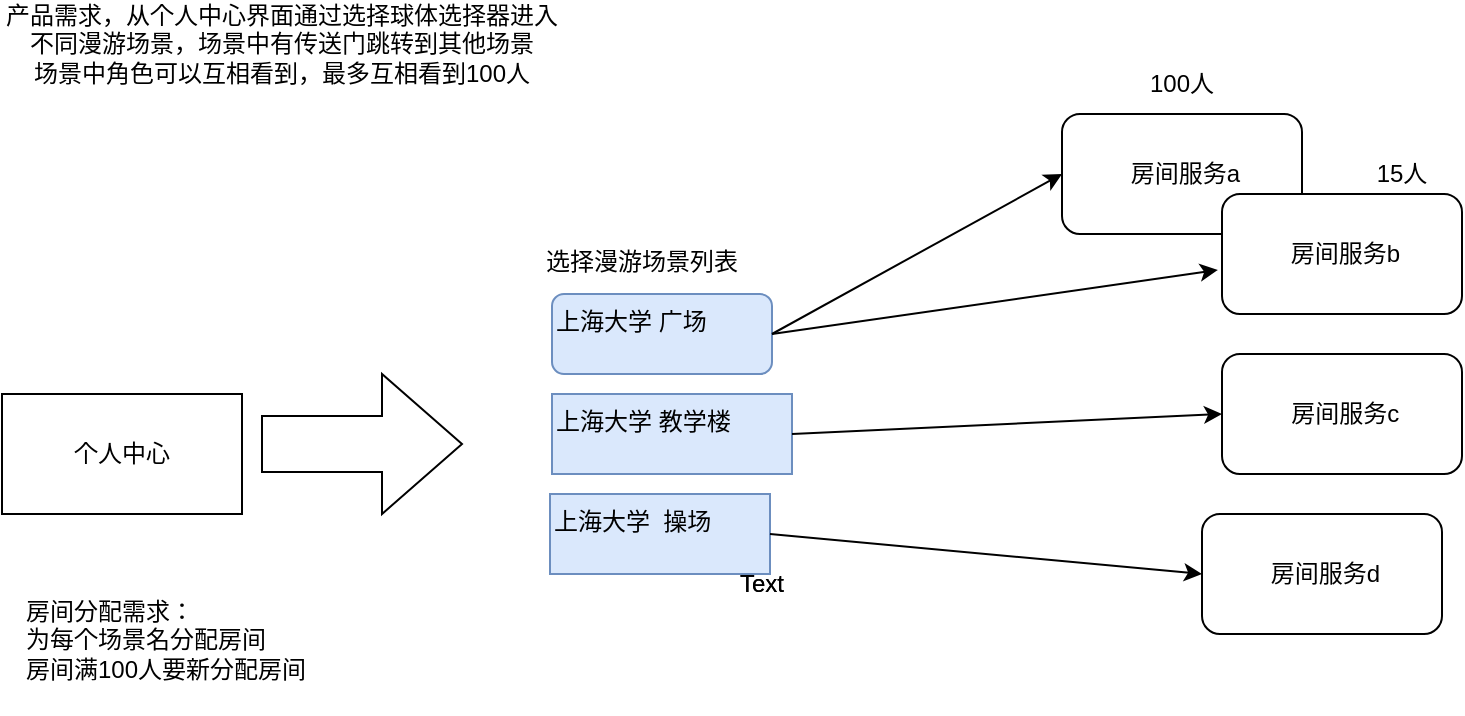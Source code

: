 <mxfile version="24.4.9" type="github">
  <diagram name="第 1 页" id="TstLex5_BNDvn4z_0ZPU">
    <mxGraphModel dx="1434" dy="780" grid="1" gridSize="10" guides="1" tooltips="1" connect="1" arrows="1" fold="1" page="1" pageScale="1" pageWidth="827" pageHeight="1169" math="0" shadow="0">
      <root>
        <mxCell id="0" />
        <mxCell id="1" parent="0" />
        <mxCell id="PFm-jJKADHVvYn167UJx-1" value="个人中心" style="rounded=0;whiteSpace=wrap;html=1;" vertex="1" parent="1">
          <mxGeometry x="30" y="210" width="120" height="60" as="geometry" />
        </mxCell>
        <mxCell id="PFm-jJKADHVvYn167UJx-4" value="" style="html=1;shadow=0;dashed=0;align=center;verticalAlign=middle;shape=mxgraph.arrows2.arrow;dy=0.6;dx=40;notch=0;" vertex="1" parent="1">
          <mxGeometry x="160" y="200" width="100" height="70" as="geometry" />
        </mxCell>
        <mxCell id="PFm-jJKADHVvYn167UJx-5" value="&amp;nbsp;房间服务a" style="rounded=1;whiteSpace=wrap;html=1;" vertex="1" parent="1">
          <mxGeometry x="560" y="70" width="120" height="60" as="geometry" />
        </mxCell>
        <mxCell id="PFm-jJKADHVvYn167UJx-6" value="&amp;nbsp;房间服务b" style="rounded=1;whiteSpace=wrap;html=1;" vertex="1" parent="1">
          <mxGeometry x="640" y="110" width="120" height="60" as="geometry" />
        </mxCell>
        <mxCell id="PFm-jJKADHVvYn167UJx-7" value="&amp;nbsp;房间服务c" style="rounded=1;whiteSpace=wrap;html=1;" vertex="1" parent="1">
          <mxGeometry x="640" y="190" width="120" height="60" as="geometry" />
        </mxCell>
        <mxCell id="PFm-jJKADHVvYn167UJx-8" value="&amp;nbsp;房间服务d" style="rounded=1;whiteSpace=wrap;html=1;" vertex="1" parent="1">
          <mxGeometry x="630" y="270" width="120" height="60" as="geometry" />
        </mxCell>
        <mxCell id="PFm-jJKADHVvYn167UJx-10" value="房间分配需求：&lt;div&gt;为每个场景名分配房间&lt;/div&gt;&lt;div&gt;房间满100人要新分配房间&lt;br&gt;&lt;div&gt;&lt;br&gt;&lt;/div&gt;&lt;/div&gt;" style="text;html=1;align=left;verticalAlign=middle;whiteSpace=wrap;rounded=0;" vertex="1" parent="1">
          <mxGeometry x="40" y="310" width="340" height="60" as="geometry" />
        </mxCell>
        <mxCell id="PFm-jJKADHVvYn167UJx-13" value="100人" style="text;html=1;align=center;verticalAlign=middle;whiteSpace=wrap;rounded=0;" vertex="1" parent="1">
          <mxGeometry x="590" y="40" width="60" height="30" as="geometry" />
        </mxCell>
        <mxCell id="PFm-jJKADHVvYn167UJx-14" value="15人" style="text;html=1;align=center;verticalAlign=middle;whiteSpace=wrap;rounded=0;" vertex="1" parent="1">
          <mxGeometry x="700" y="85" width="60" height="30" as="geometry" />
        </mxCell>
        <mxCell id="PFm-jJKADHVvYn167UJx-23" value="选择漫游场景列表" style="text;whiteSpace=wrap;" vertex="1" parent="1">
          <mxGeometry x="300" y="130" width="130" height="40" as="geometry" />
        </mxCell>
        <mxCell id="PFm-jJKADHVvYn167UJx-26" value="上海大学 广场" style="text;whiteSpace=wrap;rounded=1;fillColor=#dae8fc;strokeColor=#6c8ebf;" vertex="1" parent="1">
          <mxGeometry x="305" y="160" width="110" height="40" as="geometry" />
        </mxCell>
        <mxCell id="PFm-jJKADHVvYn167UJx-27" value="上海大学 教学楼" style="text;whiteSpace=wrap;fillColor=#dae8fc;strokeColor=#6c8ebf;" vertex="1" parent="1">
          <mxGeometry x="305" y="210" width="120" height="40" as="geometry" />
        </mxCell>
        <mxCell id="PFm-jJKADHVvYn167UJx-28" value="上海大学  操场" style="text;whiteSpace=wrap;fillColor=#dae8fc;strokeColor=#6c8ebf;" vertex="1" parent="1">
          <mxGeometry x="304" y="260" width="110" height="40" as="geometry" />
        </mxCell>
        <mxCell id="PFm-jJKADHVvYn167UJx-30" value="" style="endArrow=classic;html=1;rounded=0;entryX=0;entryY=0.5;entryDx=0;entryDy=0;exitX=1;exitY=0.5;exitDx=0;exitDy=0;" edge="1" parent="1" source="PFm-jJKADHVvYn167UJx-26" target="PFm-jJKADHVvYn167UJx-5">
          <mxGeometry width="50" height="50" relative="1" as="geometry">
            <mxPoint x="440" y="165" as="sourcePoint" />
            <mxPoint x="490" y="115" as="targetPoint" />
          </mxGeometry>
        </mxCell>
        <mxCell id="PFm-jJKADHVvYn167UJx-31" value="" style="endArrow=classic;html=1;rounded=0;exitX=1;exitY=0.5;exitDx=0;exitDy=0;entryX=-0.017;entryY=0.633;entryDx=0;entryDy=0;entryPerimeter=0;" edge="1" parent="1" source="PFm-jJKADHVvYn167UJx-26" target="PFm-jJKADHVvYn167UJx-6">
          <mxGeometry width="50" height="50" relative="1" as="geometry">
            <mxPoint x="490" y="205" as="sourcePoint" />
            <mxPoint x="540" y="155" as="targetPoint" />
          </mxGeometry>
        </mxCell>
        <mxCell id="PFm-jJKADHVvYn167UJx-32" value="" style="endArrow=classic;html=1;rounded=0;entryX=0;entryY=0.5;entryDx=0;entryDy=0;exitX=1;exitY=0.5;exitDx=0;exitDy=0;" edge="1" parent="1" source="PFm-jJKADHVvYn167UJx-27" target="PFm-jJKADHVvYn167UJx-7">
          <mxGeometry width="50" height="50" relative="1" as="geometry">
            <mxPoint x="390" y="430" as="sourcePoint" />
            <mxPoint x="440" y="380" as="targetPoint" />
          </mxGeometry>
        </mxCell>
        <mxCell id="PFm-jJKADHVvYn167UJx-33" value="" style="endArrow=classic;html=1;rounded=0;entryX=0;entryY=0.5;entryDx=0;entryDy=0;exitX=1;exitY=0.5;exitDx=0;exitDy=0;" edge="1" parent="1" source="PFm-jJKADHVvYn167UJx-28" target="PFm-jJKADHVvYn167UJx-8">
          <mxGeometry width="50" height="50" relative="1" as="geometry">
            <mxPoint x="390" y="430" as="sourcePoint" />
            <mxPoint x="440" y="380" as="targetPoint" />
          </mxGeometry>
        </mxCell>
        <mxCell id="PFm-jJKADHVvYn167UJx-35" value="Text" style="text;html=1;align=center;verticalAlign=middle;whiteSpace=wrap;rounded=0;" vertex="1" parent="1">
          <mxGeometry x="380" y="290" width="60" height="30" as="geometry" />
        </mxCell>
        <mxCell id="PFm-jJKADHVvYn167UJx-36" value="Text" style="text;html=1;align=center;verticalAlign=middle;whiteSpace=wrap;rounded=0;" vertex="1" parent="1">
          <mxGeometry x="380" y="290" width="60" height="30" as="geometry" />
        </mxCell>
        <mxCell id="PFm-jJKADHVvYn167UJx-37" value="产品需求，从个人中心界面通过选择球体选择器进入不同漫游场景，场景中有传送门跳转到其他场景&lt;div&gt;场景中角色可以互相看到，最多互相看到100人&lt;/div&gt;" style="text;html=1;align=center;verticalAlign=middle;whiteSpace=wrap;rounded=0;" vertex="1" parent="1">
          <mxGeometry x="30" y="20" width="280" height="30" as="geometry" />
        </mxCell>
      </root>
    </mxGraphModel>
  </diagram>
</mxfile>
